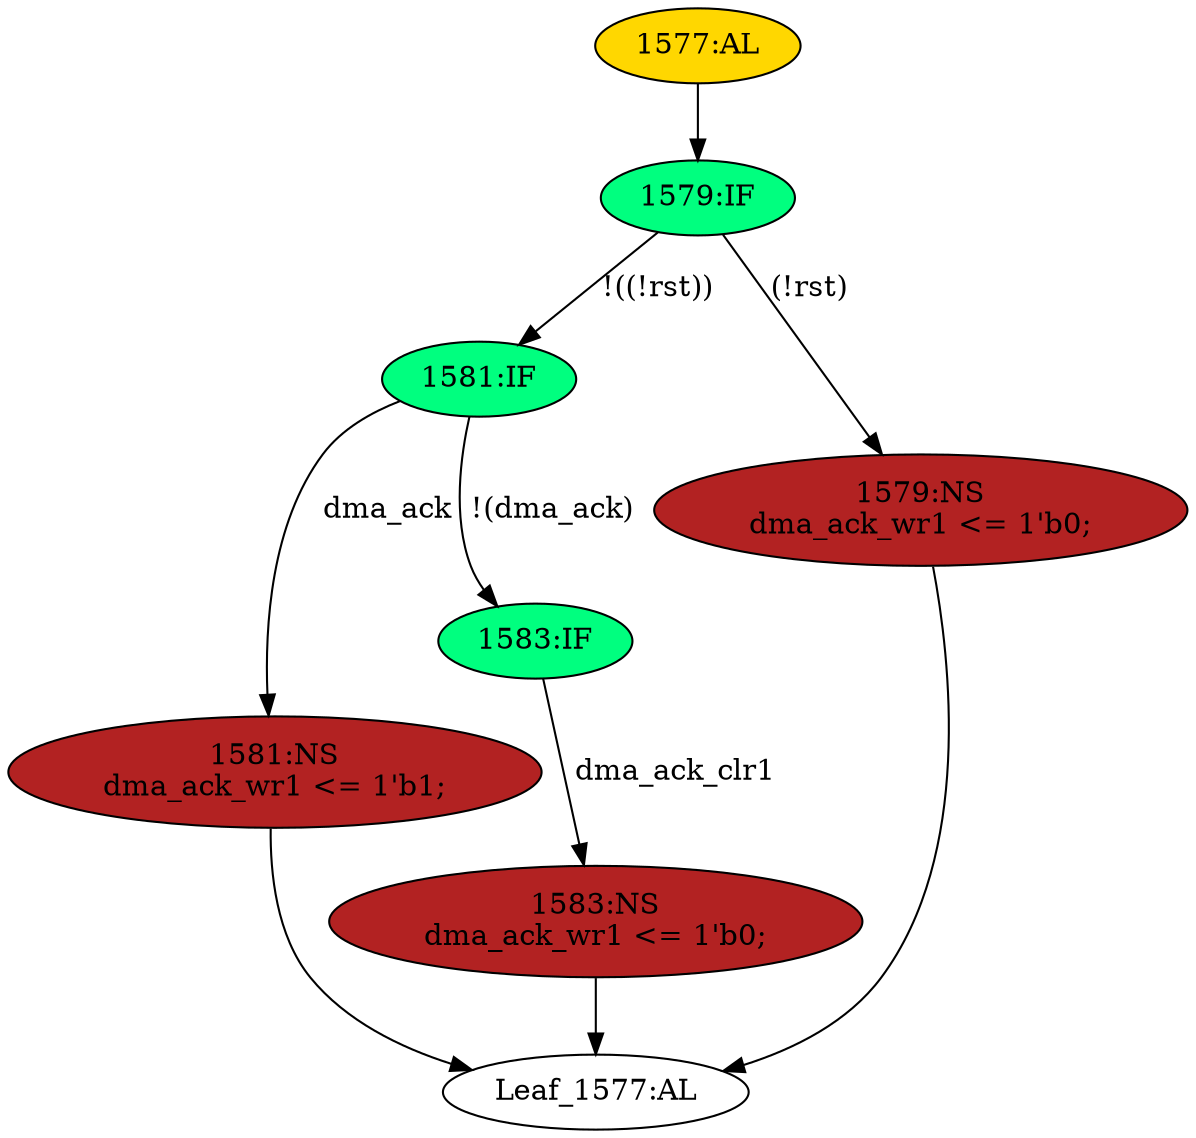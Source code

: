 strict digraph "" {
	node [label="\N"];
	"Leaf_1577:AL"	 [def_var="['dma_ack_wr1']",
		label="Leaf_1577:AL"];
	"1579:IF"	 [ast="<pyverilog.vparser.ast.IfStatement object at 0x7f0a38dbd650>",
		fillcolor=springgreen,
		label="1579:IF",
		statements="[]",
		style=filled,
		typ=IfStatement];
	"1581:IF"	 [ast="<pyverilog.vparser.ast.IfStatement object at 0x7f0a38dbd690>",
		fillcolor=springgreen,
		label="1581:IF",
		statements="[]",
		style=filled,
		typ=IfStatement];
	"1579:IF" -> "1581:IF"	 [cond="['rst']",
		label="!((!rst))",
		lineno=1579];
	"1579:NS"	 [ast="<pyverilog.vparser.ast.NonblockingSubstitution object at 0x7f0a38dbda50>",
		fillcolor=firebrick,
		label="1579:NS
dma_ack_wr1 <= 1'b0;",
		statements="[<pyverilog.vparser.ast.NonblockingSubstitution object at 0x7f0a38dbda50>]",
		style=filled,
		typ=NonblockingSubstitution];
	"1579:IF" -> "1579:NS"	 [cond="['rst']",
		label="(!rst)",
		lineno=1579];
	"1581:NS"	 [ast="<pyverilog.vparser.ast.NonblockingSubstitution object at 0x7f0a38dbd8d0>",
		fillcolor=firebrick,
		label="1581:NS
dma_ack_wr1 <= 1'b1;",
		statements="[<pyverilog.vparser.ast.NonblockingSubstitution object at 0x7f0a38dbd8d0>]",
		style=filled,
		typ=NonblockingSubstitution];
	"1581:IF" -> "1581:NS"	 [cond="['dma_ack']",
		label=dma_ack,
		lineno=1581];
	"1583:IF"	 [ast="<pyverilog.vparser.ast.IfStatement object at 0x7f0a38dbd6d0>",
		fillcolor=springgreen,
		label="1583:IF",
		statements="[]",
		style=filled,
		typ=IfStatement];
	"1581:IF" -> "1583:IF"	 [cond="['dma_ack']",
		label="!(dma_ack)",
		lineno=1581];
	"1579:NS" -> "Leaf_1577:AL"	 [cond="[]",
		lineno=None];
	"1577:AL"	 [ast="<pyverilog.vparser.ast.Always object at 0x7f0a38dbdc10>",
		clk_sens=False,
		fillcolor=gold,
		label="1577:AL",
		sens="['wclk']",
		statements="[]",
		style=filled,
		typ=Always,
		use_var="['rst', 'dma_ack_clr1', 'dma_ack']"];
	"1577:AL" -> "1579:IF"	 [cond="[]",
		lineno=None];
	"1581:NS" -> "Leaf_1577:AL"	 [cond="[]",
		lineno=None];
	"1583:NS"	 [ast="<pyverilog.vparser.ast.NonblockingSubstitution object at 0x7f0a38dbd710>",
		fillcolor=firebrick,
		label="1583:NS
dma_ack_wr1 <= 1'b0;",
		statements="[<pyverilog.vparser.ast.NonblockingSubstitution object at 0x7f0a38dbd710>]",
		style=filled,
		typ=NonblockingSubstitution];
	"1583:IF" -> "1583:NS"	 [cond="['dma_ack_clr1']",
		label=dma_ack_clr1,
		lineno=1583];
	"1583:NS" -> "Leaf_1577:AL"	 [cond="[]",
		lineno=None];
}
